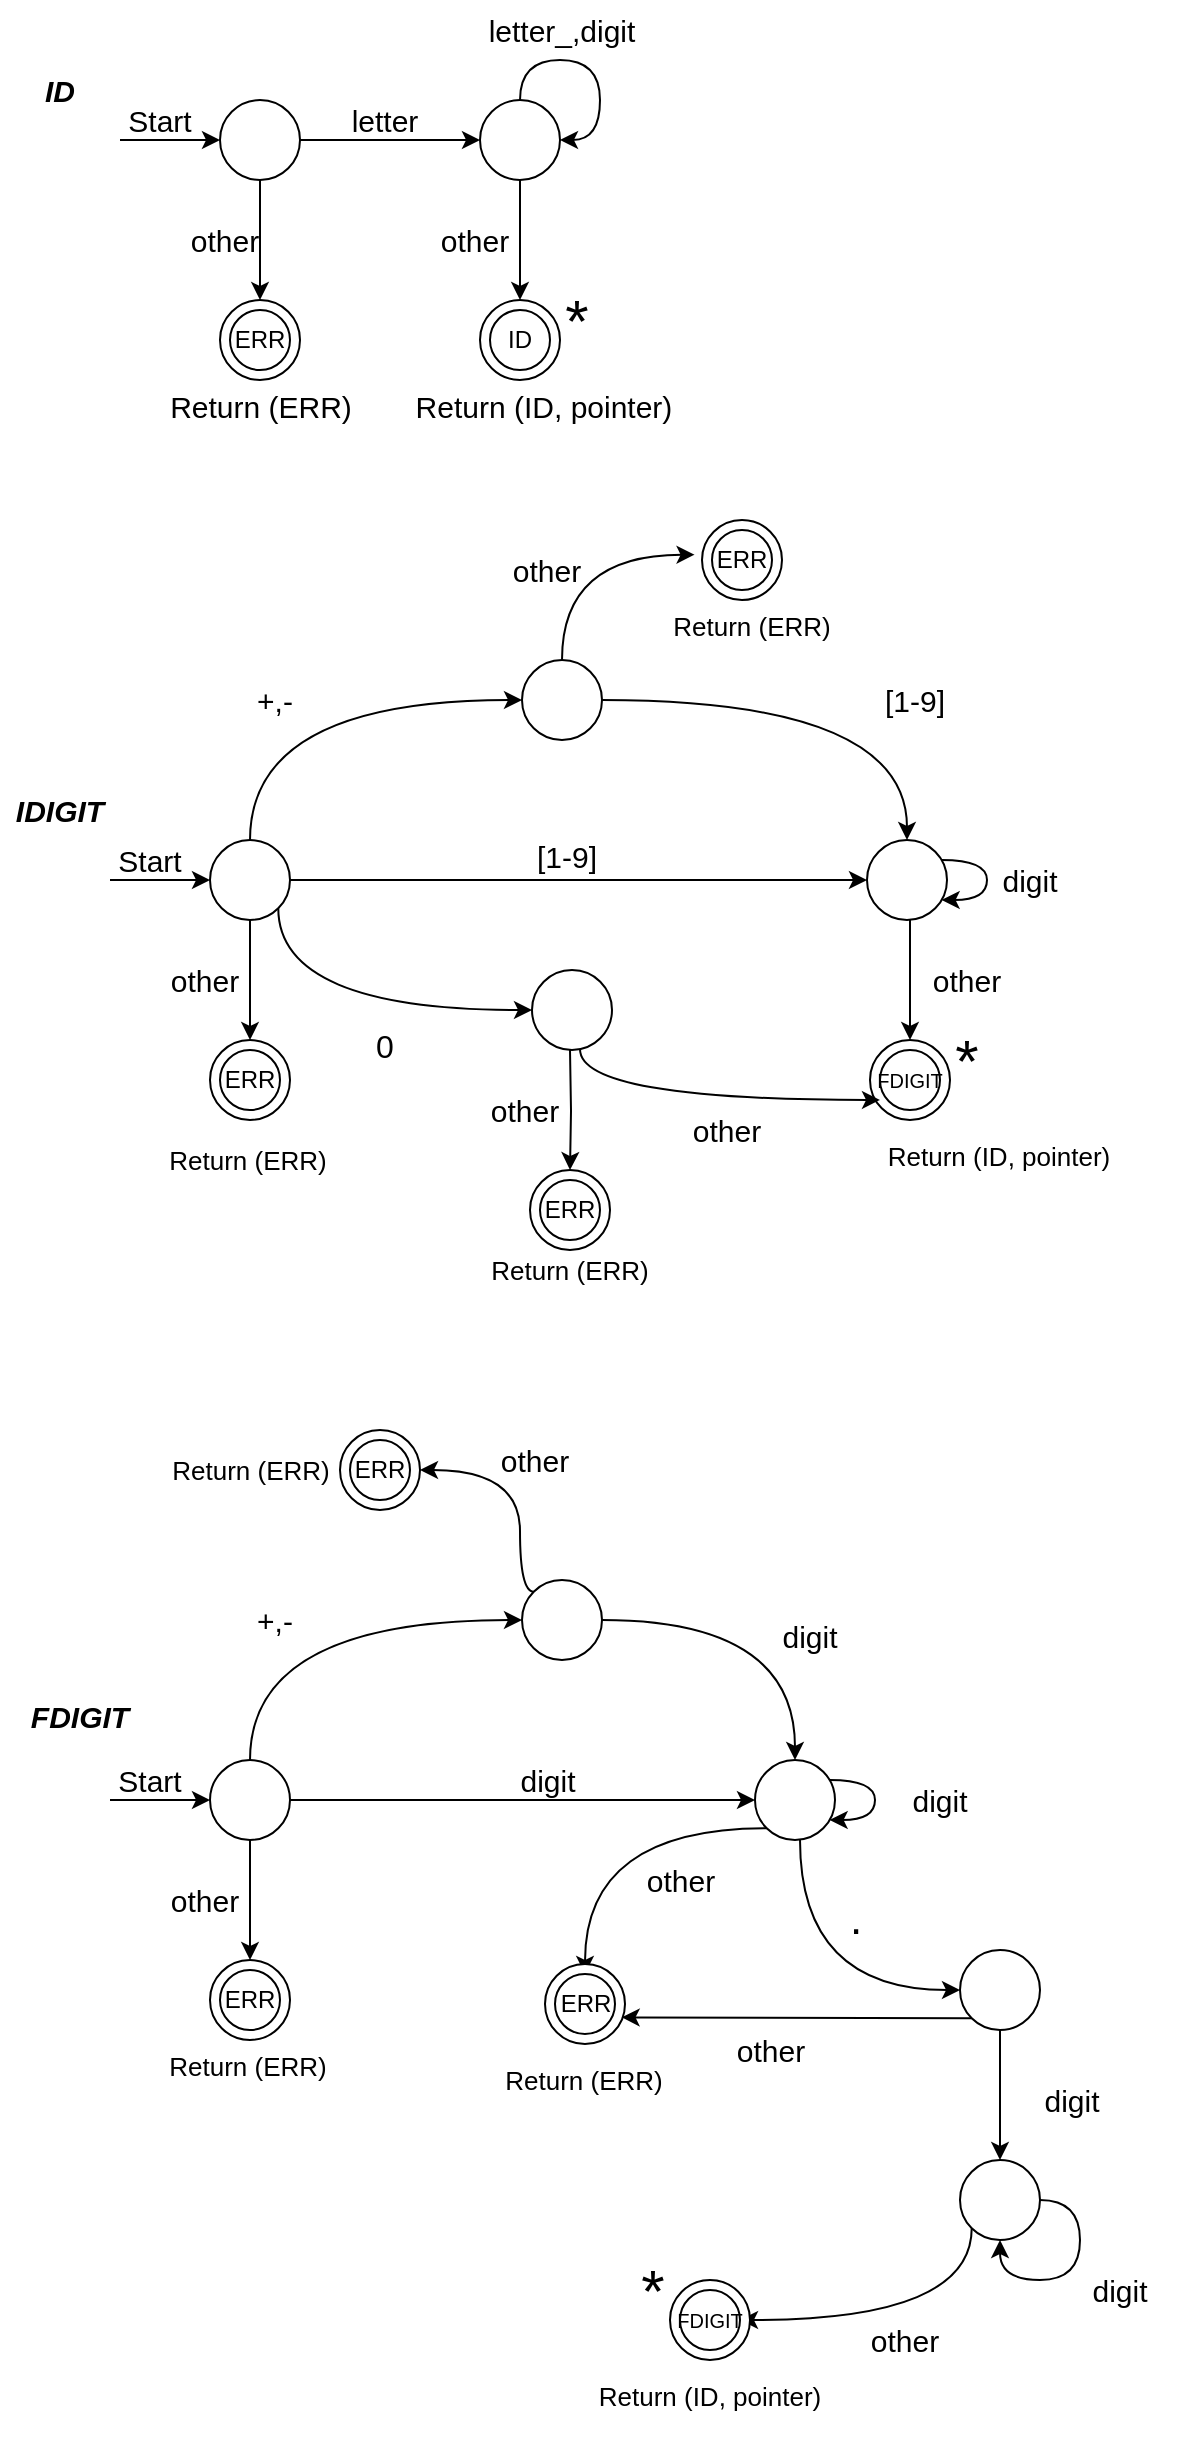 <mxfile version="22.0.4" type="device">
  <diagram name="Pagina-1" id="Bu1kH5modBo4AFv9VPBv">
    <mxGraphModel dx="1302" dy="685" grid="1" gridSize="10" guides="1" tooltips="1" connect="1" arrows="1" fold="1" page="1" pageScale="1" pageWidth="827" pageHeight="1169" math="0" shadow="0">
      <root>
        <mxCell id="0" />
        <mxCell id="1" parent="0" />
        <mxCell id="PjZuuIiEIe1i-6Mp43BL-4" style="edgeStyle=orthogonalEdgeStyle;rounded=0;orthogonalLoop=1;jettySize=auto;html=1;entryX=0.5;entryY=0;entryDx=0;entryDy=0;" edge="1" parent="1" source="PjZuuIiEIe1i-6Mp43BL-1" target="PjZuuIiEIe1i-6Mp43BL-5">
          <mxGeometry relative="1" as="geometry">
            <mxPoint x="140" y="280" as="targetPoint" />
          </mxGeometry>
        </mxCell>
        <mxCell id="PjZuuIiEIe1i-6Mp43BL-9" style="edgeStyle=orthogonalEdgeStyle;orthogonalLoop=1;jettySize=auto;html=1;curved=1;" edge="1" parent="1" source="PjZuuIiEIe1i-6Mp43BL-1">
          <mxGeometry relative="1" as="geometry">
            <mxPoint x="250" y="220" as="targetPoint" />
          </mxGeometry>
        </mxCell>
        <mxCell id="PjZuuIiEIe1i-6Mp43BL-1" value="" style="ellipse;whiteSpace=wrap;html=1;aspect=fixed;" vertex="1" parent="1">
          <mxGeometry x="120" y="200" width="40" height="40" as="geometry" />
        </mxCell>
        <mxCell id="PjZuuIiEIe1i-6Mp43BL-2" value="" style="endArrow=classic;html=1;rounded=0;" edge="1" parent="1">
          <mxGeometry width="50" height="50" relative="1" as="geometry">
            <mxPoint x="70" y="220" as="sourcePoint" />
            <mxPoint x="120" y="220" as="targetPoint" />
          </mxGeometry>
        </mxCell>
        <mxCell id="PjZuuIiEIe1i-6Mp43BL-3" value="Start" style="text;html=1;strokeColor=none;fillColor=none;align=center;verticalAlign=middle;whiteSpace=wrap;rounded=0;fontSize=15;" vertex="1" parent="1">
          <mxGeometry x="70" y="200" width="40" height="20" as="geometry" />
        </mxCell>
        <mxCell id="PjZuuIiEIe1i-6Mp43BL-5" value="" style="ellipse;whiteSpace=wrap;html=1;aspect=fixed;" vertex="1" parent="1">
          <mxGeometry x="120" y="300" width="40" height="40" as="geometry" />
        </mxCell>
        <mxCell id="PjZuuIiEIe1i-6Mp43BL-6" value="ERR" style="ellipse;whiteSpace=wrap;html=1;aspect=fixed;" vertex="1" parent="1">
          <mxGeometry x="125" y="305" width="30" height="30" as="geometry" />
        </mxCell>
        <mxCell id="PjZuuIiEIe1i-6Mp43BL-7" value="&lt;font style=&quot;font-size: 15px;&quot;&gt;Return (ERR)&lt;/font&gt;" style="text;html=1;strokeColor=none;fillColor=none;align=center;verticalAlign=middle;whiteSpace=wrap;rounded=0;fontSize=15;" vertex="1" parent="1">
          <mxGeometry x="93.75" y="340" width="92.5" height="25" as="geometry" />
        </mxCell>
        <mxCell id="PjZuuIiEIe1i-6Mp43BL-8" value="other" style="text;html=1;strokeColor=none;fillColor=none;align=center;verticalAlign=middle;whiteSpace=wrap;rounded=0;fontSize=15;" vertex="1" parent="1">
          <mxGeometry x="100" y="260" width="45" height="20" as="geometry" />
        </mxCell>
        <mxCell id="PjZuuIiEIe1i-6Mp43BL-10" value="" style="ellipse;whiteSpace=wrap;html=1;aspect=fixed;" vertex="1" parent="1">
          <mxGeometry x="250" y="200" width="40" height="40" as="geometry" />
        </mxCell>
        <mxCell id="PjZuuIiEIe1i-6Mp43BL-11" value="letter" style="text;html=1;strokeColor=none;fillColor=none;align=center;verticalAlign=middle;whiteSpace=wrap;rounded=0;fontSize=15;" vertex="1" parent="1">
          <mxGeometry x="180" y="200" width="45" height="20" as="geometry" />
        </mxCell>
        <mxCell id="PjZuuIiEIe1i-6Mp43BL-22" style="edgeStyle=orthogonalEdgeStyle;shape=connector;curved=1;rounded=1;orthogonalLoop=1;jettySize=auto;html=1;labelBackgroundColor=default;strokeColor=default;align=center;verticalAlign=middle;fontFamily=Helvetica;fontSize=11;fontColor=default;endArrow=classic;" edge="1" parent="1">
          <mxGeometry relative="1" as="geometry">
            <mxPoint x="270" y="300" as="targetPoint" />
            <mxPoint x="270" y="240" as="sourcePoint" />
          </mxGeometry>
        </mxCell>
        <mxCell id="PjZuuIiEIe1i-6Mp43BL-17" value="letter_,digit" style="text;html=1;strokeColor=none;fillColor=none;align=center;verticalAlign=middle;whiteSpace=wrap;rounded=0;fontSize=15;fontFamily=Helvetica;fontColor=default;" vertex="1" parent="1">
          <mxGeometry x="261" y="150" width="60" height="30" as="geometry" />
        </mxCell>
        <mxCell id="PjZuuIiEIe1i-6Mp43BL-23" value="" style="ellipse;whiteSpace=wrap;html=1;aspect=fixed;" vertex="1" parent="1">
          <mxGeometry x="250" y="300" width="40" height="40" as="geometry" />
        </mxCell>
        <mxCell id="PjZuuIiEIe1i-6Mp43BL-24" value="ID" style="ellipse;whiteSpace=wrap;html=1;aspect=fixed;" vertex="1" parent="1">
          <mxGeometry x="255" y="305" width="30" height="30" as="geometry" />
        </mxCell>
        <mxCell id="PjZuuIiEIe1i-6Mp43BL-25" value="&lt;font style=&quot;font-size: 15px;&quot;&gt;Return (ID, pointer)&lt;/font&gt;" style="text;html=1;strokeColor=none;fillColor=none;align=center;verticalAlign=middle;whiteSpace=wrap;rounded=0;fontSize=15;" vertex="1" parent="1">
          <mxGeometry x="212.5" y="340" width="137.5" height="25" as="geometry" />
        </mxCell>
        <mxCell id="PjZuuIiEIe1i-6Mp43BL-26" value="other" style="text;html=1;strokeColor=none;fillColor=none;align=center;verticalAlign=middle;whiteSpace=wrap;rounded=0;fontSize=15;" vertex="1" parent="1">
          <mxGeometry x="225" y="260" width="45" height="20" as="geometry" />
        </mxCell>
        <mxCell id="PjZuuIiEIe1i-6Mp43BL-34" value="&lt;font style=&quot;font-size: 30px;&quot;&gt;*&lt;/font&gt;" style="text;html=1;strokeColor=none;fillColor=none;align=center;verticalAlign=middle;whiteSpace=wrap;rounded=0;" vertex="1" parent="1">
          <mxGeometry x="276" y="300" width="45" height="20" as="geometry" />
        </mxCell>
        <mxCell id="PjZuuIiEIe1i-6Mp43BL-44" style="edgeStyle=orthogonalEdgeStyle;shape=connector;curved=1;rounded=1;orthogonalLoop=1;jettySize=auto;html=1;entryX=1;entryY=0.5;entryDx=0;entryDy=0;labelBackgroundColor=default;strokeColor=default;align=center;verticalAlign=middle;fontFamily=Helvetica;fontSize=11;fontColor=default;endArrow=classic;" edge="1" parent="1" source="PjZuuIiEIe1i-6Mp43BL-10" target="PjZuuIiEIe1i-6Mp43BL-10">
          <mxGeometry relative="1" as="geometry" />
        </mxCell>
        <mxCell id="PjZuuIiEIe1i-6Mp43BL-59" style="edgeStyle=orthogonalEdgeStyle;shape=connector;rounded=0;orthogonalLoop=1;jettySize=auto;html=1;labelBackgroundColor=default;strokeColor=default;align=center;verticalAlign=middle;fontFamily=Helvetica;fontSize=11;fontColor=default;endArrow=classic;entryX=0.5;entryY=0;entryDx=0;entryDy=0;" edge="1" parent="1" source="PjZuuIiEIe1i-6Mp43BL-45" target="PjZuuIiEIe1i-6Mp43BL-51">
          <mxGeometry relative="1" as="geometry">
            <mxPoint x="135" y="660" as="targetPoint" />
          </mxGeometry>
        </mxCell>
        <mxCell id="PjZuuIiEIe1i-6Mp43BL-67" style="edgeStyle=orthogonalEdgeStyle;shape=connector;orthogonalLoop=1;jettySize=auto;html=1;exitX=0.5;exitY=0;exitDx=0;exitDy=0;entryX=0;entryY=0.5;entryDx=0;entryDy=0;labelBackgroundColor=default;strokeColor=default;align=center;verticalAlign=middle;fontFamily=Helvetica;fontSize=11;fontColor=default;endArrow=classic;curved=1;" edge="1" parent="1" source="PjZuuIiEIe1i-6Mp43BL-45" target="PjZuuIiEIe1i-6Mp43BL-63">
          <mxGeometry relative="1" as="geometry" />
        </mxCell>
        <mxCell id="PjZuuIiEIe1i-6Mp43BL-73" style="edgeStyle=orthogonalEdgeStyle;shape=connector;curved=1;rounded=1;orthogonalLoop=1;jettySize=auto;html=1;entryX=0;entryY=0.5;entryDx=0;entryDy=0;labelBackgroundColor=default;strokeColor=default;align=center;verticalAlign=middle;fontFamily=Helvetica;fontSize=11;fontColor=default;endArrow=classic;exitX=1;exitY=0.5;exitDx=0;exitDy=0;" edge="1" parent="1" source="PjZuuIiEIe1i-6Mp43BL-45" target="PjZuuIiEIe1i-6Mp43BL-72">
          <mxGeometry relative="1" as="geometry">
            <mxPoint x="310" y="590" as="sourcePoint" />
          </mxGeometry>
        </mxCell>
        <mxCell id="PjZuuIiEIe1i-6Mp43BL-77" style="edgeStyle=orthogonalEdgeStyle;shape=connector;curved=1;rounded=1;orthogonalLoop=1;jettySize=auto;html=1;exitX=1;exitY=1;exitDx=0;exitDy=0;entryX=0;entryY=0.5;entryDx=0;entryDy=0;labelBackgroundColor=default;strokeColor=default;align=center;verticalAlign=middle;fontFamily=Helvetica;fontSize=11;fontColor=default;endArrow=classic;" edge="1" parent="1" source="PjZuuIiEIe1i-6Mp43BL-45" target="PjZuuIiEIe1i-6Mp43BL-75">
          <mxGeometry relative="1" as="geometry">
            <Array as="points">
              <mxPoint x="149" y="655" />
            </Array>
          </mxGeometry>
        </mxCell>
        <mxCell id="PjZuuIiEIe1i-6Mp43BL-45" value="" style="ellipse;whiteSpace=wrap;html=1;aspect=fixed;" vertex="1" parent="1">
          <mxGeometry x="115" y="570" width="40" height="40" as="geometry" />
        </mxCell>
        <mxCell id="PjZuuIiEIe1i-6Mp43BL-46" value="" style="endArrow=classic;html=1;rounded=0;" edge="1" parent="1">
          <mxGeometry width="50" height="50" relative="1" as="geometry">
            <mxPoint x="65" y="590" as="sourcePoint" />
            <mxPoint x="115" y="590" as="targetPoint" />
          </mxGeometry>
        </mxCell>
        <mxCell id="PjZuuIiEIe1i-6Mp43BL-47" value="Start" style="text;html=1;strokeColor=none;fillColor=none;align=center;verticalAlign=middle;whiteSpace=wrap;rounded=0;fontSize=15;" vertex="1" parent="1">
          <mxGeometry x="65" y="570" width="40" height="20" as="geometry" />
        </mxCell>
        <mxCell id="PjZuuIiEIe1i-6Mp43BL-48" value="&lt;b style=&quot;font-size: 15px;&quot;&gt;&lt;i style=&quot;font-size: 15px;&quot;&gt;IDIGIT&lt;/i&gt;&lt;/b&gt;" style="text;html=1;strokeColor=none;fillColor=none;align=center;verticalAlign=middle;whiteSpace=wrap;rounded=0;fontSize=15;fontFamily=Helvetica;fontColor=default;" vertex="1" parent="1">
          <mxGeometry x="10" y="540" width="60" height="30" as="geometry" />
        </mxCell>
        <mxCell id="PjZuuIiEIe1i-6Mp43BL-49" value="ID" style="text;html=1;strokeColor=none;fillColor=none;align=center;verticalAlign=middle;whiteSpace=wrap;rounded=0;fontSize=15;fontFamily=Helvetica;fontColor=default;fontStyle=3" vertex="1" parent="1">
          <mxGeometry x="10" y="180" width="60" height="30" as="geometry" />
        </mxCell>
        <mxCell id="PjZuuIiEIe1i-6Mp43BL-51" value="" style="ellipse;whiteSpace=wrap;html=1;aspect=fixed;" vertex="1" parent="1">
          <mxGeometry x="115" y="670" width="40" height="40" as="geometry" />
        </mxCell>
        <mxCell id="PjZuuIiEIe1i-6Mp43BL-52" value="ERR" style="ellipse;whiteSpace=wrap;html=1;aspect=fixed;" vertex="1" parent="1">
          <mxGeometry x="120" y="675" width="30" height="30" as="geometry" />
        </mxCell>
        <mxCell id="PjZuuIiEIe1i-6Mp43BL-54" value="other" style="text;html=1;strokeColor=none;fillColor=none;align=center;verticalAlign=middle;whiteSpace=wrap;rounded=0;fontSize=15;" vertex="1" parent="1">
          <mxGeometry x="90" y="630" width="45" height="20" as="geometry" />
        </mxCell>
        <mxCell id="PjZuuIiEIe1i-6Mp43BL-61" value="+,-" style="text;html=1;strokeColor=none;fillColor=none;align=center;verticalAlign=middle;whiteSpace=wrap;rounded=0;fontSize=15;fontFamily=Helvetica;fontColor=default;" vertex="1" parent="1">
          <mxGeometry x="125" y="487.5" width="45" height="25" as="geometry" />
        </mxCell>
        <mxCell id="PjZuuIiEIe1i-6Mp43BL-80" style="edgeStyle=orthogonalEdgeStyle;shape=connector;curved=1;rounded=1;orthogonalLoop=1;jettySize=auto;html=1;entryX=0.5;entryY=0;entryDx=0;entryDy=0;labelBackgroundColor=default;strokeColor=default;align=center;verticalAlign=middle;fontFamily=Helvetica;fontSize=11;fontColor=default;endArrow=classic;exitX=1;exitY=0.5;exitDx=0;exitDy=0;" edge="1" parent="1" source="PjZuuIiEIe1i-6Mp43BL-63" target="PjZuuIiEIe1i-6Mp43BL-72">
          <mxGeometry relative="1" as="geometry">
            <mxPoint x="405.0" y="502.514" as="sourcePoint" />
          </mxGeometry>
        </mxCell>
        <mxCell id="PjZuuIiEIe1i-6Mp43BL-63" value="" style="ellipse;whiteSpace=wrap;html=1;aspect=fixed;" vertex="1" parent="1">
          <mxGeometry x="271" y="480" width="40" height="40" as="geometry" />
        </mxCell>
        <mxCell id="PjZuuIiEIe1i-6Mp43BL-72" value="" style="ellipse;whiteSpace=wrap;html=1;aspect=fixed;" vertex="1" parent="1">
          <mxGeometry x="443.5" y="570" width="40" height="40" as="geometry" />
        </mxCell>
        <mxCell id="PjZuuIiEIe1i-6Mp43BL-75" value="" style="ellipse;whiteSpace=wrap;html=1;aspect=fixed;" vertex="1" parent="1">
          <mxGeometry x="276" y="635" width="40" height="40" as="geometry" />
        </mxCell>
        <mxCell id="PjZuuIiEIe1i-6Mp43BL-78" value="0" style="text;html=1;strokeColor=none;fillColor=none;align=center;verticalAlign=middle;whiteSpace=wrap;rounded=0;fontSize=16;fontFamily=Helvetica;fontColor=default;" vertex="1" parent="1">
          <mxGeometry x="180" y="660" width="45" height="25" as="geometry" />
        </mxCell>
        <mxCell id="PjZuuIiEIe1i-6Mp43BL-79" value="&lt;font style=&quot;font-size: 15px;&quot;&gt;[1-9]&lt;/font&gt;" style="text;html=1;strokeColor=none;fillColor=none;align=center;verticalAlign=middle;whiteSpace=wrap;rounded=0;fontSize=15;fontFamily=Helvetica;fontColor=default;" vertex="1" parent="1">
          <mxGeometry x="271" y="565" width="45" height="25" as="geometry" />
        </mxCell>
        <mxCell id="PjZuuIiEIe1i-6Mp43BL-81" value="&lt;font style=&quot;font-size: 15px;&quot;&gt;[1-9]&lt;/font&gt;" style="text;html=1;strokeColor=none;fillColor=none;align=center;verticalAlign=middle;whiteSpace=wrap;rounded=0;fontSize=15;fontFamily=Helvetica;fontColor=default;" vertex="1" parent="1">
          <mxGeometry x="445" y="487.5" width="45" height="25" as="geometry" />
        </mxCell>
        <mxCell id="PjZuuIiEIe1i-6Mp43BL-83" style="edgeStyle=orthogonalEdgeStyle;shape=connector;curved=1;rounded=1;orthogonalLoop=1;jettySize=auto;html=1;labelBackgroundColor=default;strokeColor=default;align=center;verticalAlign=middle;fontFamily=Helvetica;fontSize=11;fontColor=default;endArrow=classic;" edge="1" parent="1" source="PjZuuIiEIe1i-6Mp43BL-72" target="PjZuuIiEIe1i-6Mp43BL-72">
          <mxGeometry relative="1" as="geometry" />
        </mxCell>
        <mxCell id="PjZuuIiEIe1i-6Mp43BL-84" value="&lt;font style=&quot;font-size: 15px;&quot;&gt;digit&lt;/font&gt;" style="text;html=1;strokeColor=none;fillColor=none;align=center;verticalAlign=middle;whiteSpace=wrap;rounded=0;fontSize=15;fontFamily=Helvetica;fontColor=default;" vertex="1" parent="1">
          <mxGeometry x="495" y="575" width="60" height="30" as="geometry" />
        </mxCell>
        <mxCell id="PjZuuIiEIe1i-6Mp43BL-86" style="edgeStyle=orthogonalEdgeStyle;shape=connector;curved=1;rounded=1;orthogonalLoop=1;jettySize=auto;html=1;labelBackgroundColor=default;strokeColor=default;align=center;verticalAlign=middle;fontFamily=Helvetica;fontSize=11;fontColor=default;endArrow=classic;" edge="1" parent="1">
          <mxGeometry relative="1" as="geometry">
            <mxPoint x="465" y="670" as="targetPoint" />
            <mxPoint x="465" y="610" as="sourcePoint" />
          </mxGeometry>
        </mxCell>
        <mxCell id="PjZuuIiEIe1i-6Mp43BL-87" value="" style="ellipse;whiteSpace=wrap;html=1;aspect=fixed;" vertex="1" parent="1">
          <mxGeometry x="445" y="670" width="40" height="40" as="geometry" />
        </mxCell>
        <mxCell id="PjZuuIiEIe1i-6Mp43BL-88" value="&lt;font style=&quot;font-size: 10px;&quot;&gt;FDIGIT&lt;/font&gt;" style="ellipse;whiteSpace=wrap;html=1;aspect=fixed;" vertex="1" parent="1">
          <mxGeometry x="450" y="675" width="30" height="30" as="geometry" />
        </mxCell>
        <mxCell id="PjZuuIiEIe1i-6Mp43BL-89" value="&lt;font style=&quot;font-size: 13px;&quot;&gt;Return (ID, pointer)&lt;/font&gt;" style="text;html=1;strokeColor=none;fillColor=none;align=center;verticalAlign=middle;whiteSpace=wrap;rounded=0;fontSize=13;" vertex="1" parent="1">
          <mxGeometry x="447.5" y="705" width="122.5" height="45" as="geometry" />
        </mxCell>
        <mxCell id="PjZuuIiEIe1i-6Mp43BL-90" value="other" style="text;html=1;strokeColor=none;fillColor=none;align=center;verticalAlign=middle;whiteSpace=wrap;rounded=0;fontSize=15;" vertex="1" parent="1">
          <mxGeometry x="351" y="705" width="45" height="20" as="geometry" />
        </mxCell>
        <mxCell id="PjZuuIiEIe1i-6Mp43BL-91" value="&lt;font style=&quot;font-size: 30px;&quot;&gt;*&lt;/font&gt;" style="text;html=1;strokeColor=none;fillColor=none;align=center;verticalAlign=middle;whiteSpace=wrap;rounded=0;" vertex="1" parent="1">
          <mxGeometry x="471" y="670" width="45" height="20" as="geometry" />
        </mxCell>
        <mxCell id="PjZuuIiEIe1i-6Mp43BL-96" value="" style="ellipse;whiteSpace=wrap;html=1;aspect=fixed;" vertex="1" parent="1">
          <mxGeometry x="361" y="410" width="40" height="40" as="geometry" />
        </mxCell>
        <mxCell id="PjZuuIiEIe1i-6Mp43BL-97" value="ERR" style="ellipse;whiteSpace=wrap;html=1;aspect=fixed;" vertex="1" parent="1">
          <mxGeometry x="366" y="415" width="30" height="30" as="geometry" />
        </mxCell>
        <mxCell id="PjZuuIiEIe1i-6Mp43BL-98" value="&lt;font style=&quot;font-size: 13px;&quot;&gt;Return (ERR)&lt;/font&gt;" style="text;html=1;strokeColor=none;fillColor=none;align=center;verticalAlign=middle;whiteSpace=wrap;rounded=0;fontSize=13;" vertex="1" parent="1">
          <mxGeometry x="345" y="450" width="81.5" height="25" as="geometry" />
        </mxCell>
        <mxCell id="PjZuuIiEIe1i-6Mp43BL-99" value="other" style="text;html=1;strokeColor=none;fillColor=none;align=center;verticalAlign=middle;whiteSpace=wrap;rounded=0;fontSize=15;" vertex="1" parent="1">
          <mxGeometry x="261" y="425" width="45" height="20" as="geometry" />
        </mxCell>
        <mxCell id="PjZuuIiEIe1i-6Mp43BL-102" style="edgeStyle=orthogonalEdgeStyle;shape=connector;curved=1;rounded=1;orthogonalLoop=1;jettySize=auto;html=1;entryX=-0.093;entryY=0.434;entryDx=0;entryDy=0;entryPerimeter=0;labelBackgroundColor=default;strokeColor=default;align=center;verticalAlign=middle;fontFamily=Helvetica;fontSize=11;fontColor=default;endArrow=classic;" edge="1" parent="1" source="PjZuuIiEIe1i-6Mp43BL-63" target="PjZuuIiEIe1i-6Mp43BL-96">
          <mxGeometry relative="1" as="geometry">
            <Array as="points">
              <mxPoint x="291" y="427" />
            </Array>
          </mxGeometry>
        </mxCell>
        <mxCell id="PjZuuIiEIe1i-6Mp43BL-106" style="edgeStyle=orthogonalEdgeStyle;shape=connector;curved=1;rounded=1;orthogonalLoop=1;jettySize=auto;html=1;entryX=0;entryY=0.833;entryDx=0;entryDy=0;entryPerimeter=0;labelBackgroundColor=default;strokeColor=default;align=center;verticalAlign=middle;fontFamily=Helvetica;fontSize=11;fontColor=default;endArrow=classic;" edge="1" parent="1" source="PjZuuIiEIe1i-6Mp43BL-75" target="PjZuuIiEIe1i-6Mp43BL-88">
          <mxGeometry relative="1" as="geometry">
            <Array as="points">
              <mxPoint x="300" y="700" />
            </Array>
          </mxGeometry>
        </mxCell>
        <mxCell id="PjZuuIiEIe1i-6Mp43BL-108" style="edgeStyle=orthogonalEdgeStyle;shape=connector;rounded=0;orthogonalLoop=1;jettySize=auto;html=1;labelBackgroundColor=default;strokeColor=default;align=center;verticalAlign=middle;fontFamily=Helvetica;fontSize=11;fontColor=default;endArrow=classic;entryX=0.5;entryY=0;entryDx=0;entryDy=0;" edge="1" parent="1" target="PjZuuIiEIe1i-6Mp43BL-109">
          <mxGeometry relative="1" as="geometry">
            <mxPoint x="295" y="725" as="targetPoint" />
            <mxPoint x="295" y="675" as="sourcePoint" />
          </mxGeometry>
        </mxCell>
        <mxCell id="PjZuuIiEIe1i-6Mp43BL-109" value="" style="ellipse;whiteSpace=wrap;html=1;aspect=fixed;" vertex="1" parent="1">
          <mxGeometry x="275" y="735" width="40" height="40" as="geometry" />
        </mxCell>
        <mxCell id="PjZuuIiEIe1i-6Mp43BL-110" value="ERR" style="ellipse;whiteSpace=wrap;html=1;aspect=fixed;" vertex="1" parent="1">
          <mxGeometry x="280" y="740" width="30" height="30" as="geometry" />
        </mxCell>
        <mxCell id="PjZuuIiEIe1i-6Mp43BL-111" value="&lt;font style=&quot;font-size: 13px;&quot;&gt;Return (ERR)&lt;/font&gt;" style="text;html=1;strokeColor=none;fillColor=none;align=center;verticalAlign=middle;whiteSpace=wrap;rounded=0;fontSize=13;" vertex="1" parent="1">
          <mxGeometry x="251.25" y="770" width="87.5" height="30" as="geometry" />
        </mxCell>
        <mxCell id="PjZuuIiEIe1i-6Mp43BL-112" value="other" style="text;html=1;strokeColor=none;fillColor=none;align=center;verticalAlign=middle;whiteSpace=wrap;rounded=0;fontSize=15;" vertex="1" parent="1">
          <mxGeometry x="250" y="695" width="45" height="20" as="geometry" />
        </mxCell>
        <mxCell id="PjZuuIiEIe1i-6Mp43BL-113" value="other" style="text;html=1;strokeColor=none;fillColor=none;align=center;verticalAlign=middle;whiteSpace=wrap;rounded=0;fontSize=15;" vertex="1" parent="1">
          <mxGeometry x="471" y="630" width="45" height="20" as="geometry" />
        </mxCell>
        <mxCell id="PjZuuIiEIe1i-6Mp43BL-114" style="edgeStyle=orthogonalEdgeStyle;shape=connector;rounded=0;orthogonalLoop=1;jettySize=auto;html=1;labelBackgroundColor=default;strokeColor=default;align=center;verticalAlign=middle;fontFamily=Helvetica;fontSize=11;fontColor=default;endArrow=classic;entryX=0.5;entryY=0;entryDx=0;entryDy=0;" edge="1" parent="1" source="PjZuuIiEIe1i-6Mp43BL-118" target="PjZuuIiEIe1i-6Mp43BL-122">
          <mxGeometry relative="1" as="geometry">
            <mxPoint x="135" y="1120" as="targetPoint" />
          </mxGeometry>
        </mxCell>
        <mxCell id="PjZuuIiEIe1i-6Mp43BL-115" style="edgeStyle=orthogonalEdgeStyle;shape=connector;orthogonalLoop=1;jettySize=auto;html=1;exitX=0.5;exitY=0;exitDx=0;exitDy=0;entryX=0;entryY=0.5;entryDx=0;entryDy=0;labelBackgroundColor=default;strokeColor=default;align=center;verticalAlign=middle;fontFamily=Helvetica;fontSize=11;fontColor=default;endArrow=classic;curved=1;" edge="1" parent="1" source="PjZuuIiEIe1i-6Mp43BL-118" target="PjZuuIiEIe1i-6Mp43BL-128">
          <mxGeometry relative="1" as="geometry" />
        </mxCell>
        <mxCell id="PjZuuIiEIe1i-6Mp43BL-116" style="edgeStyle=orthogonalEdgeStyle;shape=connector;curved=1;rounded=1;orthogonalLoop=1;jettySize=auto;html=1;entryX=0;entryY=0.5;entryDx=0;entryDy=0;labelBackgroundColor=default;strokeColor=default;align=center;verticalAlign=middle;fontFamily=Helvetica;fontSize=11;fontColor=default;endArrow=classic;exitX=1;exitY=0.5;exitDx=0;exitDy=0;" edge="1" parent="1" source="PjZuuIiEIe1i-6Mp43BL-118" target="PjZuuIiEIe1i-6Mp43BL-129">
          <mxGeometry relative="1" as="geometry">
            <mxPoint x="310" y="1050" as="sourcePoint" />
          </mxGeometry>
        </mxCell>
        <mxCell id="PjZuuIiEIe1i-6Mp43BL-118" value="" style="ellipse;whiteSpace=wrap;html=1;aspect=fixed;" vertex="1" parent="1">
          <mxGeometry x="115" y="1030" width="40" height="40" as="geometry" />
        </mxCell>
        <mxCell id="PjZuuIiEIe1i-6Mp43BL-119" value="" style="endArrow=classic;html=1;rounded=0;" edge="1" parent="1">
          <mxGeometry width="50" height="50" relative="1" as="geometry">
            <mxPoint x="65" y="1050" as="sourcePoint" />
            <mxPoint x="115" y="1050" as="targetPoint" />
          </mxGeometry>
        </mxCell>
        <mxCell id="PjZuuIiEIe1i-6Mp43BL-120" value="Start" style="text;html=1;strokeColor=none;fillColor=none;align=center;verticalAlign=middle;whiteSpace=wrap;rounded=0;fontSize=15;" vertex="1" parent="1">
          <mxGeometry x="65" y="1030" width="40" height="20" as="geometry" />
        </mxCell>
        <mxCell id="PjZuuIiEIe1i-6Mp43BL-121" value="&lt;b style=&quot;font-size: 15px;&quot;&gt;&lt;i style=&quot;font-size: 15px;&quot;&gt;FDIGIT&lt;/i&gt;&lt;/b&gt;" style="text;html=1;strokeColor=none;fillColor=none;align=center;verticalAlign=middle;whiteSpace=wrap;rounded=0;fontSize=15;fontFamily=Helvetica;fontColor=default;" vertex="1" parent="1">
          <mxGeometry x="20" y="992.5" width="60" height="30" as="geometry" />
        </mxCell>
        <mxCell id="PjZuuIiEIe1i-6Mp43BL-122" value="" style="ellipse;whiteSpace=wrap;html=1;aspect=fixed;" vertex="1" parent="1">
          <mxGeometry x="115" y="1130" width="40" height="40" as="geometry" />
        </mxCell>
        <mxCell id="PjZuuIiEIe1i-6Mp43BL-123" value="ERR" style="ellipse;whiteSpace=wrap;html=1;aspect=fixed;" vertex="1" parent="1">
          <mxGeometry x="120" y="1135" width="30" height="30" as="geometry" />
        </mxCell>
        <mxCell id="PjZuuIiEIe1i-6Mp43BL-124" value="&lt;font style=&quot;font-size: 13px;&quot;&gt;Return (ERR)&lt;/font&gt;" style="text;html=1;strokeColor=none;fillColor=none;align=center;verticalAlign=middle;whiteSpace=wrap;rounded=0;fontSize=13;" vertex="1" parent="1">
          <mxGeometry x="90" y="1165" width="87.5" height="35" as="geometry" />
        </mxCell>
        <mxCell id="PjZuuIiEIe1i-6Mp43BL-125" value="other" style="text;html=1;strokeColor=none;fillColor=none;align=center;verticalAlign=middle;whiteSpace=wrap;rounded=0;fontSize=15;" vertex="1" parent="1">
          <mxGeometry x="90" y="1090" width="45" height="20" as="geometry" />
        </mxCell>
        <mxCell id="PjZuuIiEIe1i-6Mp43BL-126" value="+,-" style="text;html=1;strokeColor=none;fillColor=none;align=center;verticalAlign=middle;whiteSpace=wrap;rounded=0;fontSize=15;fontFamily=Helvetica;fontColor=default;" vertex="1" parent="1">
          <mxGeometry x="125" y="947.5" width="45" height="25" as="geometry" />
        </mxCell>
        <mxCell id="PjZuuIiEIe1i-6Mp43BL-127" style="edgeStyle=orthogonalEdgeStyle;shape=connector;curved=1;rounded=1;orthogonalLoop=1;jettySize=auto;html=1;entryX=0.5;entryY=0;entryDx=0;entryDy=0;labelBackgroundColor=default;strokeColor=default;align=center;verticalAlign=middle;fontFamily=Helvetica;fontSize=11;fontColor=default;endArrow=classic;exitX=1;exitY=0.5;exitDx=0;exitDy=0;" edge="1" parent="1" source="PjZuuIiEIe1i-6Mp43BL-128" target="PjZuuIiEIe1i-6Mp43BL-129">
          <mxGeometry relative="1" as="geometry">
            <mxPoint x="405.0" y="962.514" as="sourcePoint" />
          </mxGeometry>
        </mxCell>
        <mxCell id="PjZuuIiEIe1i-6Mp43BL-155" style="edgeStyle=orthogonalEdgeStyle;shape=connector;curved=1;rounded=1;orthogonalLoop=1;jettySize=auto;html=1;entryX=1;entryY=0.5;entryDx=0;entryDy=0;labelBackgroundColor=default;strokeColor=default;align=center;verticalAlign=middle;fontFamily=Helvetica;fontSize=11;fontColor=default;endArrow=classic;exitX=0;exitY=0;exitDx=0;exitDy=0;" edge="1" parent="1" source="PjZuuIiEIe1i-6Mp43BL-128" target="PjZuuIiEIe1i-6Mp43BL-142">
          <mxGeometry relative="1" as="geometry">
            <Array as="points">
              <mxPoint x="270" y="946" />
              <mxPoint x="270" y="885" />
            </Array>
          </mxGeometry>
        </mxCell>
        <mxCell id="PjZuuIiEIe1i-6Mp43BL-128" value="" style="ellipse;whiteSpace=wrap;html=1;aspect=fixed;" vertex="1" parent="1">
          <mxGeometry x="271" y="940" width="40" height="40" as="geometry" />
        </mxCell>
        <mxCell id="PjZuuIiEIe1i-6Mp43BL-208" style="edgeStyle=orthogonalEdgeStyle;shape=connector;curved=1;rounded=1;orthogonalLoop=1;jettySize=auto;html=1;exitX=0;exitY=1;exitDx=0;exitDy=0;labelBackgroundColor=default;strokeColor=default;align=center;verticalAlign=middle;fontFamily=Helvetica;fontSize=11;fontColor=default;endArrow=classic;" edge="1" parent="1" source="PjZuuIiEIe1i-6Mp43BL-129" target="PjZuuIiEIe1i-6Mp43BL-206">
          <mxGeometry relative="1" as="geometry" />
        </mxCell>
        <mxCell id="PjZuuIiEIe1i-6Mp43BL-129" value="" style="ellipse;whiteSpace=wrap;html=1;aspect=fixed;" vertex="1" parent="1">
          <mxGeometry x="387.5" y="1030" width="40" height="40" as="geometry" />
        </mxCell>
        <mxCell id="PjZuuIiEIe1i-6Mp43BL-134" style="edgeStyle=orthogonalEdgeStyle;shape=connector;curved=1;rounded=1;orthogonalLoop=1;jettySize=auto;html=1;labelBackgroundColor=default;strokeColor=default;align=center;verticalAlign=middle;fontFamily=Helvetica;fontSize=11;fontColor=default;endArrow=classic;" edge="1" parent="1" source="PjZuuIiEIe1i-6Mp43BL-129" target="PjZuuIiEIe1i-6Mp43BL-129">
          <mxGeometry relative="1" as="geometry" />
        </mxCell>
        <mxCell id="PjZuuIiEIe1i-6Mp43BL-135" value="&lt;font style=&quot;font-size: 15px;&quot;&gt;digit&lt;/font&gt;" style="text;html=1;strokeColor=none;fillColor=none;align=center;verticalAlign=middle;whiteSpace=wrap;rounded=0;fontSize=15;fontFamily=Helvetica;fontColor=default;" vertex="1" parent="1">
          <mxGeometry x="450" y="1035" width="60" height="30" as="geometry" />
        </mxCell>
        <mxCell id="PjZuuIiEIe1i-6Mp43BL-142" value="" style="ellipse;whiteSpace=wrap;html=1;aspect=fixed;" vertex="1" parent="1">
          <mxGeometry x="180" y="865" width="40" height="40" as="geometry" />
        </mxCell>
        <mxCell id="PjZuuIiEIe1i-6Mp43BL-143" value="ERR" style="ellipse;whiteSpace=wrap;html=1;aspect=fixed;" vertex="1" parent="1">
          <mxGeometry x="185" y="870" width="30" height="30" as="geometry" />
        </mxCell>
        <mxCell id="PjZuuIiEIe1i-6Mp43BL-144" value="&lt;font style=&quot;font-size: 13px;&quot;&gt;Return (ERR)&lt;/font&gt;" style="text;html=1;strokeColor=none;fillColor=none;align=center;verticalAlign=middle;whiteSpace=wrap;rounded=0;fontSize=13;" vertex="1" parent="1">
          <mxGeometry x="93.75" y="865" width="82.5" height="40" as="geometry" />
        </mxCell>
        <mxCell id="PjZuuIiEIe1i-6Mp43BL-145" value="other" style="text;html=1;strokeColor=none;fillColor=none;align=center;verticalAlign=middle;whiteSpace=wrap;rounded=0;fontSize=15;" vertex="1" parent="1">
          <mxGeometry x="255" y="870" width="45" height="20" as="geometry" />
        </mxCell>
        <mxCell id="PjZuuIiEIe1i-6Mp43BL-168" style="edgeStyle=orthogonalEdgeStyle;shape=connector;curved=1;rounded=1;orthogonalLoop=1;jettySize=auto;html=1;labelBackgroundColor=default;strokeColor=default;align=center;verticalAlign=middle;fontFamily=Helvetica;fontSize=11;fontColor=default;endArrow=classic;" edge="1" parent="1" source="PjZuuIiEIe1i-6Mp43BL-161">
          <mxGeometry relative="1" as="geometry">
            <mxPoint x="510" y="1230" as="targetPoint" />
          </mxGeometry>
        </mxCell>
        <mxCell id="PjZuuIiEIe1i-6Mp43BL-161" value="" style="ellipse;whiteSpace=wrap;html=1;aspect=fixed;" vertex="1" parent="1">
          <mxGeometry x="490" y="1125" width="40" height="40" as="geometry" />
        </mxCell>
        <mxCell id="PjZuuIiEIe1i-6Mp43BL-163" style="edgeStyle=orthogonalEdgeStyle;shape=connector;curved=1;rounded=1;orthogonalLoop=1;jettySize=auto;html=1;entryX=0;entryY=0.5;entryDx=0;entryDy=0;labelBackgroundColor=default;strokeColor=default;align=center;verticalAlign=middle;fontFamily=Helvetica;fontSize=11;fontColor=default;endArrow=classic;" edge="1" parent="1" source="PjZuuIiEIe1i-6Mp43BL-129" target="PjZuuIiEIe1i-6Mp43BL-161">
          <mxGeometry relative="1" as="geometry">
            <Array as="points">
              <mxPoint x="410" y="1145" />
            </Array>
          </mxGeometry>
        </mxCell>
        <mxCell id="PjZuuIiEIe1i-6Mp43BL-166" value="&lt;font style=&quot;font-size: 22px;&quot;&gt;.&lt;/font&gt;" style="text;html=1;strokeColor=none;fillColor=none;align=center;verticalAlign=middle;whiteSpace=wrap;rounded=0;fontSize=11;fontFamily=Helvetica;fontColor=default;" vertex="1" parent="1">
          <mxGeometry x="427.5" y="1100" width="20" height="20" as="geometry" />
        </mxCell>
        <mxCell id="PjZuuIiEIe1i-6Mp43BL-214" style="edgeStyle=orthogonalEdgeStyle;shape=connector;curved=1;rounded=1;orthogonalLoop=1;jettySize=auto;html=1;exitX=0;exitY=1;exitDx=0;exitDy=0;entryX=1;entryY=0.5;entryDx=0;entryDy=0;labelBackgroundColor=default;strokeColor=default;align=center;verticalAlign=middle;fontFamily=Helvetica;fontSize=11;fontColor=default;endArrow=classic;" edge="1" parent="1" source="PjZuuIiEIe1i-6Mp43BL-169" target="PjZuuIiEIe1i-6Mp43BL-199">
          <mxGeometry relative="1" as="geometry">
            <Array as="points">
              <mxPoint x="496" y="1310" />
            </Array>
          </mxGeometry>
        </mxCell>
        <mxCell id="PjZuuIiEIe1i-6Mp43BL-169" value="" style="ellipse;whiteSpace=wrap;html=1;aspect=fixed;" vertex="1" parent="1">
          <mxGeometry x="490" y="1230" width="40" height="40" as="geometry" />
        </mxCell>
        <mxCell id="PjZuuIiEIe1i-6Mp43BL-171" value="&lt;font style=&quot;font-size: 15px;&quot;&gt;digit&lt;/font&gt;" style="text;html=1;strokeColor=none;fillColor=none;align=center;verticalAlign=middle;whiteSpace=wrap;rounded=0;fontSize=15;fontFamily=Helvetica;fontColor=default;" vertex="1" parent="1">
          <mxGeometry x="516" y="1185" width="60" height="30" as="geometry" />
        </mxCell>
        <mxCell id="PjZuuIiEIe1i-6Mp43BL-176" style="edgeStyle=orthogonalEdgeStyle;shape=connector;curved=1;rounded=1;orthogonalLoop=1;jettySize=auto;html=1;exitX=1;exitY=0.5;exitDx=0;exitDy=0;labelBackgroundColor=default;strokeColor=default;align=center;verticalAlign=middle;fontFamily=Helvetica;fontSize=11;fontColor=default;endArrow=classic;" edge="1" parent="1" source="PjZuuIiEIe1i-6Mp43BL-169" target="PjZuuIiEIe1i-6Mp43BL-169">
          <mxGeometry relative="1" as="geometry" />
        </mxCell>
        <mxCell id="PjZuuIiEIe1i-6Mp43BL-177" value="&lt;font style=&quot;font-size: 15px;&quot;&gt;digit&lt;/font&gt;" style="text;html=1;strokeColor=none;fillColor=none;align=center;verticalAlign=middle;whiteSpace=wrap;rounded=0;fontSize=15;fontFamily=Helvetica;fontColor=default;" vertex="1" parent="1">
          <mxGeometry x="540" y="1280" width="60" height="30" as="geometry" />
        </mxCell>
        <mxCell id="PjZuuIiEIe1i-6Mp43BL-186" value="&lt;font style=&quot;font-size: 15px;&quot;&gt;digit&lt;/font&gt;" style="text;html=1;strokeColor=none;fillColor=none;align=center;verticalAlign=middle;whiteSpace=wrap;rounded=0;fontSize=15;fontFamily=Helvetica;fontColor=default;" vertex="1" parent="1">
          <mxGeometry x="253.5" y="1022.5" width="60" height="35" as="geometry" />
        </mxCell>
        <mxCell id="PjZuuIiEIe1i-6Mp43BL-187" value="&lt;font style=&quot;font-size: 15px;&quot;&gt;digit&lt;/font&gt;" style="text;html=1;strokeColor=none;fillColor=none;align=center;verticalAlign=middle;whiteSpace=wrap;rounded=0;fontSize=15;fontFamily=Helvetica;fontColor=default;" vertex="1" parent="1">
          <mxGeometry x="385" y="950" width="60" height="35" as="geometry" />
        </mxCell>
        <mxCell id="PjZuuIiEIe1i-6Mp43BL-198" value="" style="ellipse;whiteSpace=wrap;html=1;aspect=fixed;" vertex="1" parent="1">
          <mxGeometry x="345" y="1290" width="40" height="40" as="geometry" />
        </mxCell>
        <mxCell id="PjZuuIiEIe1i-6Mp43BL-199" value="&lt;font style=&quot;font-size: 10px;&quot;&gt;FDIGIT&lt;/font&gt;" style="ellipse;whiteSpace=wrap;html=1;aspect=fixed;" vertex="1" parent="1">
          <mxGeometry x="350" y="1295" width="30" height="30" as="geometry" />
        </mxCell>
        <mxCell id="PjZuuIiEIe1i-6Mp43BL-200" value="&lt;font style=&quot;font-size: 13px;&quot;&gt;Return (ID, pointer)&lt;/font&gt;" style="text;html=1;strokeColor=none;fillColor=none;align=center;verticalAlign=middle;whiteSpace=wrap;rounded=0;fontSize=13;" vertex="1" parent="1">
          <mxGeometry x="307" y="1325" width="116" height="45" as="geometry" />
        </mxCell>
        <mxCell id="PjZuuIiEIe1i-6Mp43BL-201" value="&lt;font style=&quot;font-size: 30px;&quot;&gt;*&lt;/font&gt;" style="text;html=1;strokeColor=none;fillColor=none;align=center;verticalAlign=middle;whiteSpace=wrap;rounded=0;" vertex="1" parent="1">
          <mxGeometry x="313.5" y="1285" width="45" height="20" as="geometry" />
        </mxCell>
        <mxCell id="PjZuuIiEIe1i-6Mp43BL-202" value="&lt;font style=&quot;font-size: 15px;&quot;&gt;other&lt;/font&gt;" style="text;html=1;strokeColor=none;fillColor=none;align=center;verticalAlign=middle;whiteSpace=wrap;rounded=0;fontSize=15;" vertex="1" parent="1">
          <mxGeometry x="440" y="1310" width="45" height="20" as="geometry" />
        </mxCell>
        <mxCell id="PjZuuIiEIe1i-6Mp43BL-205" value="" style="ellipse;whiteSpace=wrap;html=1;aspect=fixed;" vertex="1" parent="1">
          <mxGeometry x="282.5" y="1132" width="40" height="40" as="geometry" />
        </mxCell>
        <mxCell id="PjZuuIiEIe1i-6Mp43BL-206" value="ERR" style="ellipse;whiteSpace=wrap;html=1;aspect=fixed;" vertex="1" parent="1">
          <mxGeometry x="287.5" y="1137" width="30" height="30" as="geometry" />
        </mxCell>
        <mxCell id="PjZuuIiEIe1i-6Mp43BL-210" value="&lt;font style=&quot;font-size: 15px;&quot;&gt;other&lt;/font&gt;" style="text;html=1;strokeColor=none;fillColor=none;align=center;verticalAlign=middle;whiteSpace=wrap;rounded=0;" vertex="1" parent="1">
          <mxGeometry x="372.5" y="1165" width="45" height="20" as="geometry" />
        </mxCell>
        <mxCell id="PjZuuIiEIe1i-6Mp43BL-211" value="&lt;font style=&quot;font-size: 15px;&quot;&gt;other&lt;/font&gt;" style="text;html=1;strokeColor=none;fillColor=none;align=center;verticalAlign=middle;whiteSpace=wrap;rounded=0;fontSize=15;" vertex="1" parent="1">
          <mxGeometry x="327.5" y="1080" width="45" height="20" as="geometry" />
        </mxCell>
        <mxCell id="PjZuuIiEIe1i-6Mp43BL-216" style="edgeStyle=orthogonalEdgeStyle;shape=connector;curved=1;rounded=1;orthogonalLoop=1;jettySize=auto;html=1;exitX=0;exitY=1;exitDx=0;exitDy=0;entryX=0.958;entryY=0.667;entryDx=0;entryDy=0;entryPerimeter=0;labelBackgroundColor=default;strokeColor=default;align=center;verticalAlign=middle;fontFamily=Helvetica;fontSize=11;fontColor=default;endArrow=classic;" edge="1" parent="1" source="PjZuuIiEIe1i-6Mp43BL-161" target="PjZuuIiEIe1i-6Mp43BL-205">
          <mxGeometry relative="1" as="geometry" />
        </mxCell>
        <mxCell id="PjZuuIiEIe1i-6Mp43BL-217" value="&lt;font style=&quot;font-size: 13px;&quot;&gt;Return (ERR)&lt;/font&gt;" style="text;html=1;strokeColor=none;fillColor=none;align=center;verticalAlign=middle;whiteSpace=wrap;rounded=0;fontSize=13;" vertex="1" parent="1">
          <mxGeometry x="257.5" y="1172" width="87.5" height="35" as="geometry" />
        </mxCell>
        <mxCell id="PjZuuIiEIe1i-6Mp43BL-218" value="&lt;font style=&quot;font-size: 13px;&quot;&gt;Return (ERR)&lt;/font&gt;" style="text;html=1;strokeColor=none;fillColor=none;align=center;verticalAlign=middle;whiteSpace=wrap;rounded=0;fontSize=13;" vertex="1" parent="1">
          <mxGeometry x="90" y="715" width="87.5" height="30" as="geometry" />
        </mxCell>
      </root>
    </mxGraphModel>
  </diagram>
</mxfile>
